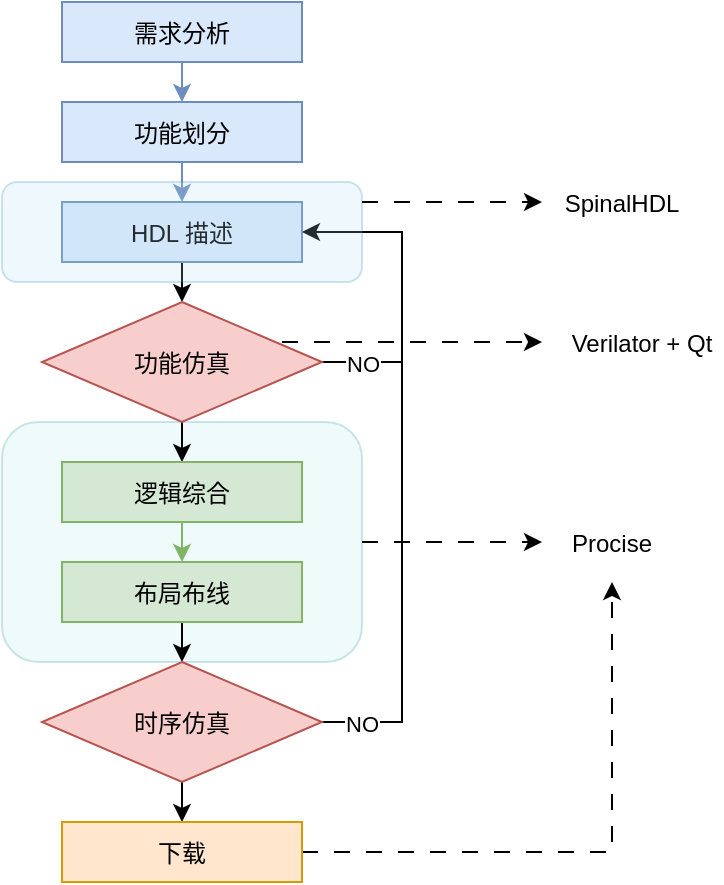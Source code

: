 <mxfile>
    <diagram id="XDR4TSZKpzs0-M95tIkv" name="第 1 页">
        <mxGraphModel dx="1454" dy="590" grid="1" gridSize="10" guides="1" tooltips="1" connect="1" arrows="1" fold="1" page="1" pageScale="1" pageWidth="1654" pageHeight="1169" math="0" shadow="0">
            <root>
                <mxCell id="0"/>
                <mxCell id="1" parent="0"/>
                <mxCell id="26" value="" style="edgeStyle=none;rounded=0;endArrow=classic;endFill=1;startArrow=none;startFill=0;dashed=1;dashPattern=8 8;" edge="1" parent="1" source="23">
                    <mxGeometry relative="1" as="geometry">
                        <mxPoint x="510" y="370" as="targetPoint"/>
                    </mxGeometry>
                </mxCell>
                <mxCell id="23" value="" style="rounded=1;fillColor=#b0e3e6;strokeColor=#0e8088;opacity=20;" vertex="1" parent="1">
                    <mxGeometry x="240" y="310" width="180" height="120" as="geometry"/>
                </mxCell>
                <mxCell id="11" value="" style="edgeStyle=none;exitX=0.5;exitY=1;exitDx=0;exitDy=0;entryX=0.5;entryY=0;entryDx=0;entryDy=0;fillColor=#dae8fc;strokeColor=#6c8ebf;" edge="1" parent="1" source="2" target="3">
                    <mxGeometry relative="1" as="geometry"/>
                </mxCell>
                <mxCell id="2" value="需求分析" style="rounded=0;fillColor=#dae8fc;strokeColor=#6c8ebf;" vertex="1" parent="1">
                    <mxGeometry x="270" y="100" width="120" height="30" as="geometry"/>
                </mxCell>
                <mxCell id="12" value="" style="edgeStyle=none;exitX=0.5;exitY=1;exitDx=0;exitDy=0;entryX=0.5;entryY=0;entryDx=0;entryDy=0;fillColor=#dae8fc;strokeColor=#6c8ebf;" edge="1" parent="1" source="3" target="4">
                    <mxGeometry relative="1" as="geometry"/>
                </mxCell>
                <mxCell id="3" value="功能划分" style="rounded=0;fillColor=#dae8fc;strokeColor=#6c8ebf;" vertex="1" parent="1">
                    <mxGeometry x="270" y="150" width="120" height="30" as="geometry"/>
                </mxCell>
                <mxCell id="13" value="" style="edgeStyle=none;exitX=0.5;exitY=1;exitDx=0;exitDy=0;entryX=0.5;entryY=0;entryDx=0;entryDy=0;" edge="1" parent="1" source="4" target="5">
                    <mxGeometry relative="1" as="geometry"/>
                </mxCell>
                <mxCell id="4" value="HDL 描述" style="rounded=0;fillColor=#dae8fc;strokeColor=#6c8ebf;" vertex="1" parent="1">
                    <mxGeometry x="270" y="200" width="120" height="30" as="geometry"/>
                </mxCell>
                <mxCell id="14" value="" style="edgeStyle=none;exitX=0.5;exitY=1;exitDx=0;exitDy=0;entryX=0.5;entryY=0;entryDx=0;entryDy=0;" edge="1" parent="1" source="5" target="6">
                    <mxGeometry relative="1" as="geometry"/>
                </mxCell>
                <mxCell id="19" value="" style="edgeStyle=none;rounded=0;exitX=1;exitY=0.5;exitDx=0;exitDy=0;entryX=1;entryY=0.5;entryDx=0;entryDy=0;" edge="1" parent="1" source="5" target="4">
                    <mxGeometry relative="1" as="geometry">
                        <mxPoint x="440" y="280" as="targetPoint"/>
                        <Array as="points">
                            <mxPoint x="440" y="280"/>
                            <mxPoint x="440" y="215"/>
                        </Array>
                    </mxGeometry>
                </mxCell>
                <mxCell id="22" value="NO" style="edgeLabel;align=center;verticalAlign=middle;resizable=0;points=[];" vertex="1" connectable="0" parent="19">
                    <mxGeometry x="-0.803" y="2" relative="1" as="geometry">
                        <mxPoint x="5" y="2" as="offset"/>
                    </mxGeometry>
                </mxCell>
                <mxCell id="5" value="功能仿真" style="rhombus;fillColor=#f8cecc;strokeColor=#b85450;" vertex="1" parent="1">
                    <mxGeometry x="260" y="250" width="140" height="60" as="geometry"/>
                </mxCell>
                <mxCell id="15" value="" style="edgeStyle=none;exitX=0.5;exitY=1;exitDx=0;exitDy=0;entryX=0.5;entryY=0;entryDx=0;entryDy=0;fillColor=#d5e8d4;strokeColor=#82b366;" edge="1" parent="1" source="6" target="8">
                    <mxGeometry relative="1" as="geometry"/>
                </mxCell>
                <mxCell id="6" value="逻辑综合" style="rounded=0;fillColor=#d5e8d4;strokeColor=#82b366;" vertex="1" parent="1">
                    <mxGeometry x="270" y="330" width="120" height="30" as="geometry"/>
                </mxCell>
                <mxCell id="16" value="" style="edgeStyle=none;exitX=0.5;exitY=1;exitDx=0;exitDy=0;entryX=0.5;entryY=0;entryDx=0;entryDy=0;" edge="1" parent="1" source="8" target="9">
                    <mxGeometry relative="1" as="geometry"/>
                </mxCell>
                <mxCell id="8" value="布局布线" style="rounded=0;fillColor=#d5e8d4;strokeColor=#82b366;" vertex="1" parent="1">
                    <mxGeometry x="270" y="380" width="120" height="30" as="geometry"/>
                </mxCell>
                <mxCell id="17" value="" style="edgeStyle=none;exitX=0.5;exitY=1;exitDx=0;exitDy=0;entryX=0.5;entryY=0;entryDx=0;entryDy=0;" edge="1" parent="1" source="9" target="10">
                    <mxGeometry relative="1" as="geometry"/>
                </mxCell>
                <mxCell id="20" value="" style="edgeStyle=none;rounded=0;exitX=1;exitY=0.5;exitDx=0;exitDy=0;endArrow=none;endFill=0;" edge="1" parent="1" source="9">
                    <mxGeometry relative="1" as="geometry">
                        <mxPoint x="440" y="280" as="targetPoint"/>
                        <Array as="points">
                            <mxPoint x="440" y="460"/>
                        </Array>
                    </mxGeometry>
                </mxCell>
                <mxCell id="21" value="NO" style="edgeLabel;align=center;verticalAlign=middle;resizable=0;points=[];" vertex="1" connectable="0" parent="20">
                    <mxGeometry x="-0.884" y="1" relative="1" as="geometry">
                        <mxPoint x="7" y="1" as="offset"/>
                    </mxGeometry>
                </mxCell>
                <mxCell id="9" value="时序仿真" style="rhombus;fillColor=#f8cecc;strokeColor=#b85450;" vertex="1" parent="1">
                    <mxGeometry x="260" y="430" width="140" height="60" as="geometry"/>
                </mxCell>
                <mxCell id="33" value="" style="edgeStyle=none;rounded=0;dashed=1;dashPattern=8 8;startArrow=none;startFill=0;endArrow=classic;endFill=1;exitX=1;exitY=0.5;exitDx=0;exitDy=0;entryX=0.5;entryY=1;entryDx=0;entryDy=0;" edge="1" parent="1" source="10" target="31">
                    <mxGeometry relative="1" as="geometry">
                        <mxPoint x="510" y="370" as="targetPoint"/>
                        <Array as="points">
                            <mxPoint x="545" y="525"/>
                        </Array>
                    </mxGeometry>
                </mxCell>
                <mxCell id="10" value="下载" style="rounded=0;fillColor=#ffe6cc;strokeColor=#d79b00;" vertex="1" parent="1">
                    <mxGeometry x="270" y="510" width="120" height="30" as="geometry"/>
                </mxCell>
                <mxCell id="24" value="" style="rounded=1;fillColor=#b1ddf0;strokeColor=#10739e;opacity=20;" vertex="1" parent="1">
                    <mxGeometry x="240" y="190" width="180" height="50" as="geometry"/>
                </mxCell>
                <mxCell id="27" value="" style="edgeStyle=none;rounded=0;endArrow=classic;endFill=1;startArrow=none;startFill=0;dashed=1;dashPattern=8 8;" edge="1" parent="1">
                    <mxGeometry relative="1" as="geometry">
                        <mxPoint x="510" y="200" as="targetPoint"/>
                        <mxPoint x="420" y="200" as="sourcePoint"/>
                    </mxGeometry>
                </mxCell>
                <mxCell id="28" value="" style="edgeStyle=none;rounded=0;endArrow=classic;endFill=1;startArrow=none;startFill=0;dashed=1;dashPattern=8 8;" edge="1" parent="1">
                    <mxGeometry relative="1" as="geometry">
                        <mxPoint x="510" y="270" as="targetPoint"/>
                        <mxPoint x="380" y="270" as="sourcePoint"/>
                    </mxGeometry>
                </mxCell>
                <mxCell id="29" value="SpinalHDL" style="text;strokeColor=none;fillColor=none;align=center;verticalAlign=middle;rounded=0;opacity=20;" vertex="1" parent="1">
                    <mxGeometry x="520" y="180" width="60" height="40" as="geometry"/>
                </mxCell>
                <mxCell id="30" value="Verilator + Qt" style="text;strokeColor=none;fillColor=none;align=center;verticalAlign=middle;rounded=0;opacity=20;" vertex="1" parent="1">
                    <mxGeometry x="520" y="250" width="80" height="40" as="geometry"/>
                </mxCell>
                <mxCell id="31" value="Procise" style="text;strokeColor=none;fillColor=none;align=center;verticalAlign=middle;rounded=0;opacity=20;" vertex="1" parent="1">
                    <mxGeometry x="520" y="350" width="50" height="40" as="geometry"/>
                </mxCell>
            </root>
        </mxGraphModel>
    </diagram>
</mxfile>